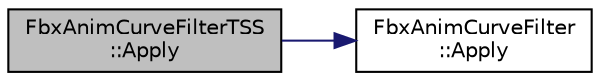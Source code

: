 digraph "FbxAnimCurveFilterTSS::Apply"
{
  edge [fontname="Helvetica",fontsize="10",labelfontname="Helvetica",labelfontsize="10"];
  node [fontname="Helvetica",fontsize="10",shape=record];
  rankdir="LR";
  Node8 [label="FbxAnimCurveFilterTSS\l::Apply",height=0.2,width=0.4,color="black", fillcolor="grey75", style="filled", fontcolor="black"];
  Node8 -> Node9 [color="midnightblue",fontsize="10",style="solid",fontname="Helvetica"];
  Node9 [label="FbxAnimCurveFilter\l::Apply",height=0.2,width=0.4,color="black", fillcolor="white", style="filled",URL="$class_fbx_anim_curve_filter.html#aef3900e6180e05661c27ee484ae939c3"];
}
